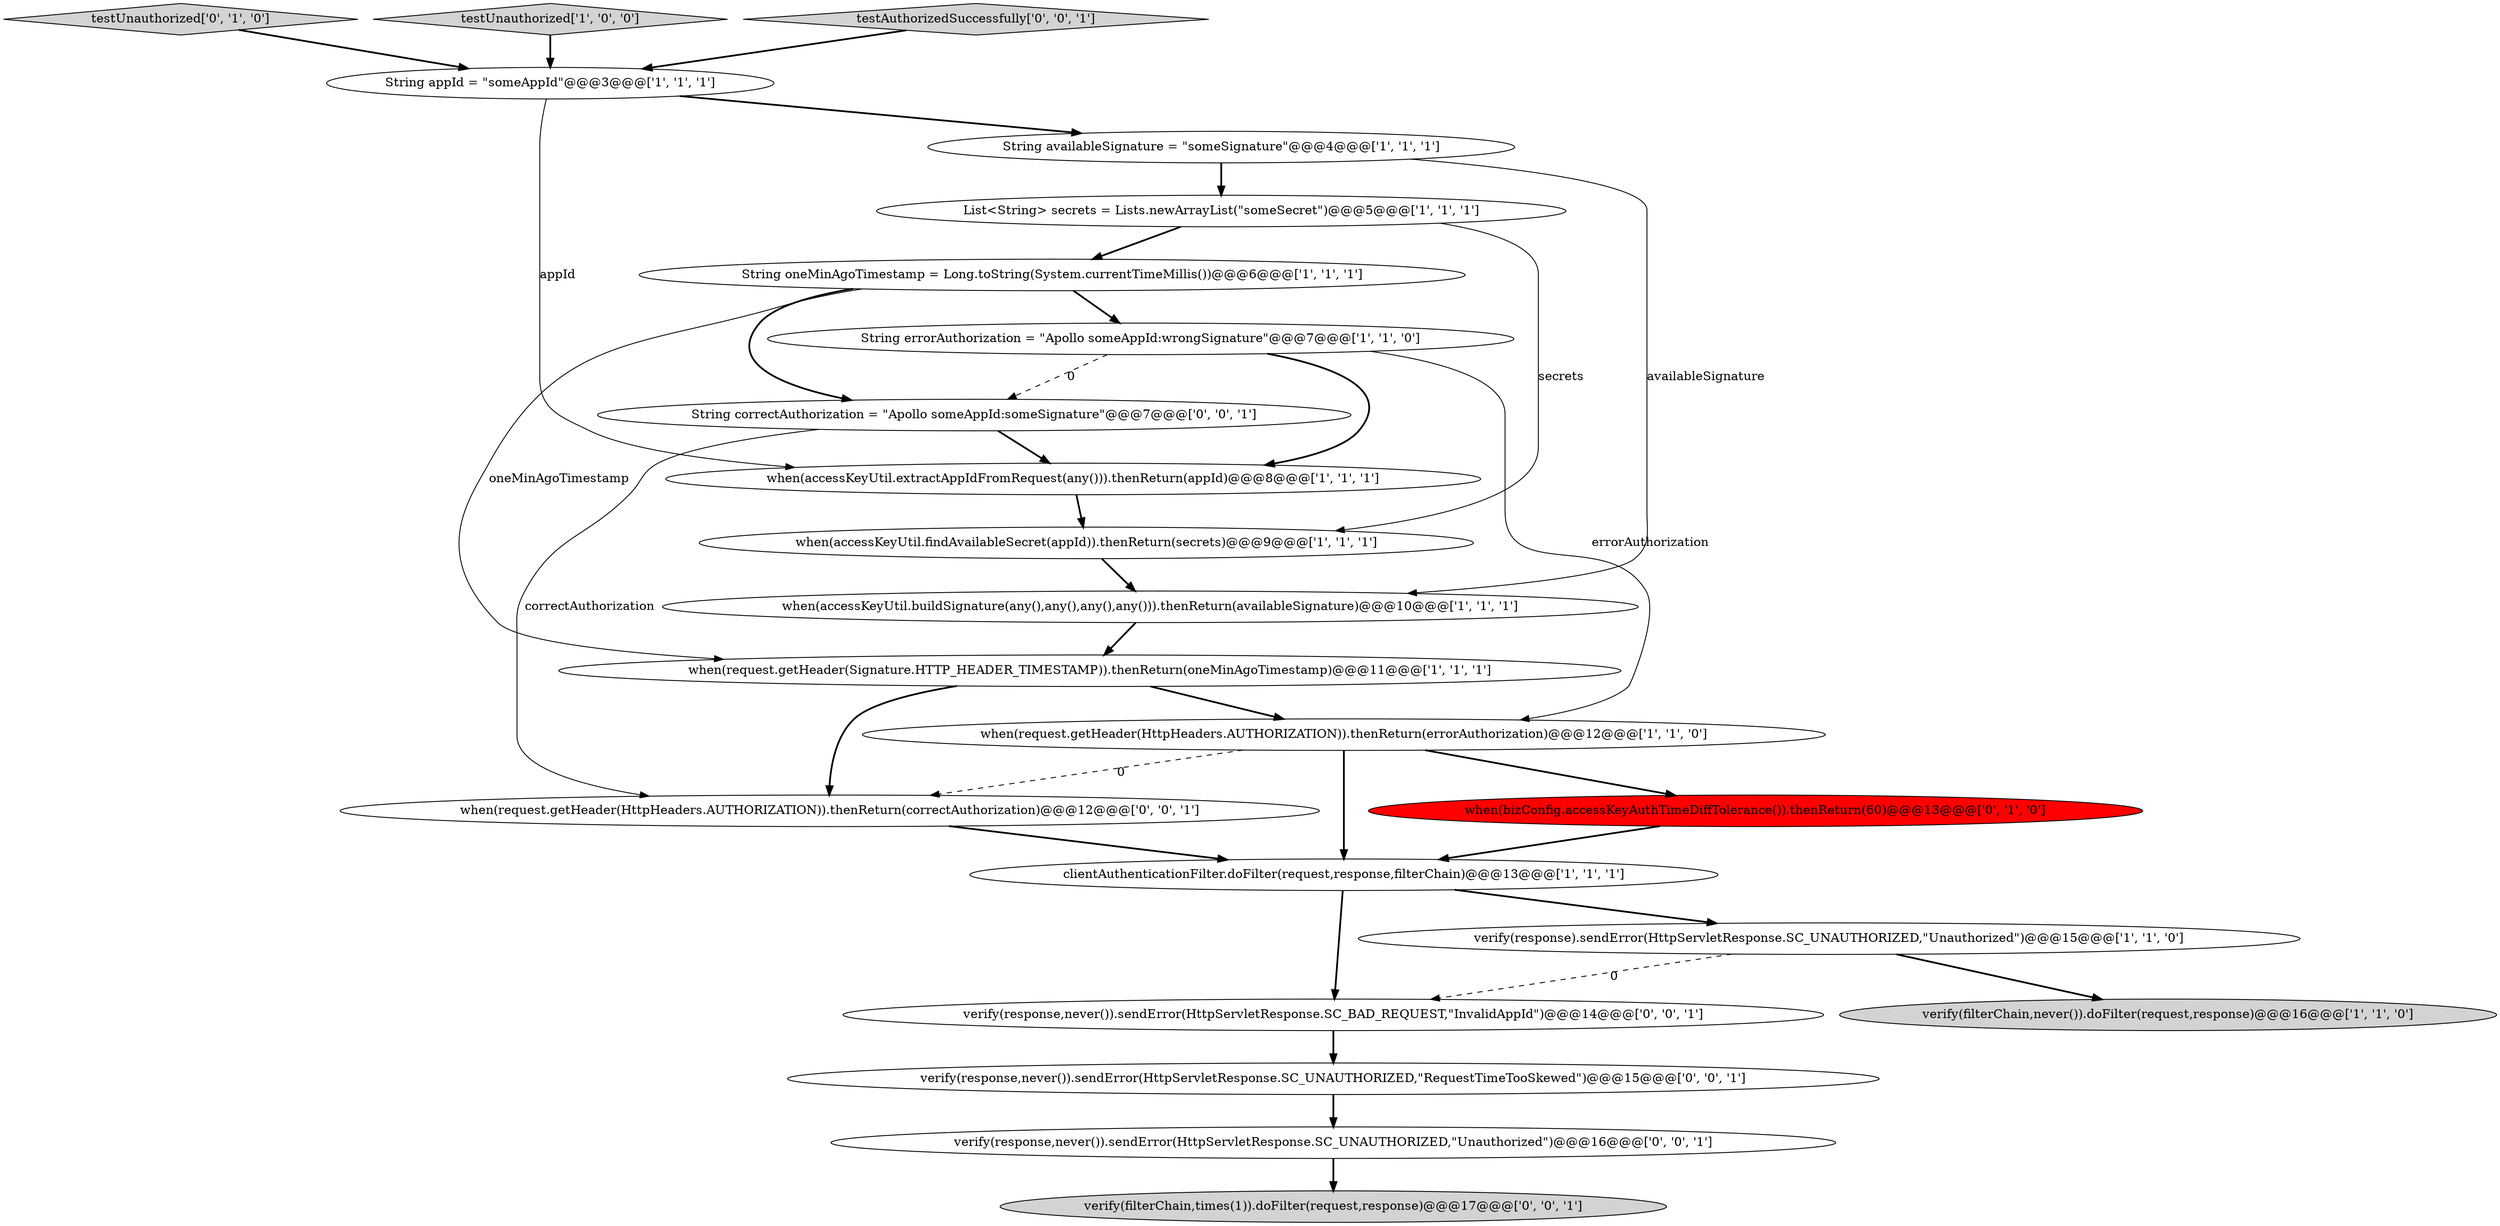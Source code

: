 digraph {
21 [style = filled, label = "String correctAuthorization = \"Apollo someAppId:someSignature\"@@@7@@@['0', '0', '1']", fillcolor = white, shape = ellipse image = "AAA0AAABBB3BBB"];
0 [style = filled, label = "verify(filterChain,never()).doFilter(request,response)@@@16@@@['1', '1', '0']", fillcolor = lightgray, shape = ellipse image = "AAA0AAABBB1BBB"];
10 [style = filled, label = "when(accessKeyUtil.extractAppIdFromRequest(any())).thenReturn(appId)@@@8@@@['1', '1', '1']", fillcolor = white, shape = ellipse image = "AAA0AAABBB1BBB"];
2 [style = filled, label = "String availableSignature = \"someSignature\"@@@4@@@['1', '1', '1']", fillcolor = white, shape = ellipse image = "AAA0AAABBB1BBB"];
6 [style = filled, label = "when(request.getHeader(HttpHeaders.AUTHORIZATION)).thenReturn(errorAuthorization)@@@12@@@['1', '1', '0']", fillcolor = white, shape = ellipse image = "AAA0AAABBB1BBB"];
13 [style = filled, label = "when(accessKeyUtil.findAvailableSecret(appId)).thenReturn(secrets)@@@9@@@['1', '1', '1']", fillcolor = white, shape = ellipse image = "AAA0AAABBB1BBB"];
18 [style = filled, label = "verify(response,never()).sendError(HttpServletResponse.SC_UNAUTHORIZED,\"Unauthorized\")@@@16@@@['0', '0', '1']", fillcolor = white, shape = ellipse image = "AAA0AAABBB3BBB"];
20 [style = filled, label = "verify(filterChain,times(1)).doFilter(request,response)@@@17@@@['0', '0', '1']", fillcolor = lightgray, shape = ellipse image = "AAA0AAABBB3BBB"];
22 [style = filled, label = "when(request.getHeader(HttpHeaders.AUTHORIZATION)).thenReturn(correctAuthorization)@@@12@@@['0', '0', '1']", fillcolor = white, shape = ellipse image = "AAA0AAABBB3BBB"];
12 [style = filled, label = "String errorAuthorization = \"Apollo someAppId:wrongSignature\"@@@7@@@['1', '1', '0']", fillcolor = white, shape = ellipse image = "AAA0AAABBB1BBB"];
11 [style = filled, label = "when(accessKeyUtil.buildSignature(any(),any(),any(),any())).thenReturn(availableSignature)@@@10@@@['1', '1', '1']", fillcolor = white, shape = ellipse image = "AAA0AAABBB1BBB"];
1 [style = filled, label = "when(request.getHeader(Signature.HTTP_HEADER_TIMESTAMP)).thenReturn(oneMinAgoTimestamp)@@@11@@@['1', '1', '1']", fillcolor = white, shape = ellipse image = "AAA0AAABBB1BBB"];
9 [style = filled, label = "String oneMinAgoTimestamp = Long.toString(System.currentTimeMillis())@@@6@@@['1', '1', '1']", fillcolor = white, shape = ellipse image = "AAA0AAABBB1BBB"];
3 [style = filled, label = "clientAuthenticationFilter.doFilter(request,response,filterChain)@@@13@@@['1', '1', '1']", fillcolor = white, shape = ellipse image = "AAA0AAABBB1BBB"];
16 [style = filled, label = "verify(response,never()).sendError(HttpServletResponse.SC_BAD_REQUEST,\"InvalidAppId\")@@@14@@@['0', '0', '1']", fillcolor = white, shape = ellipse image = "AAA0AAABBB3BBB"];
15 [style = filled, label = "testUnauthorized['0', '1', '0']", fillcolor = lightgray, shape = diamond image = "AAA0AAABBB2BBB"];
7 [style = filled, label = "verify(response).sendError(HttpServletResponse.SC_UNAUTHORIZED,\"Unauthorized\")@@@15@@@['1', '1', '0']", fillcolor = white, shape = ellipse image = "AAA0AAABBB1BBB"];
17 [style = filled, label = "verify(response,never()).sendError(HttpServletResponse.SC_UNAUTHORIZED,\"RequestTimeTooSkewed\")@@@15@@@['0', '0', '1']", fillcolor = white, shape = ellipse image = "AAA0AAABBB3BBB"];
5 [style = filled, label = "List<String> secrets = Lists.newArrayList(\"someSecret\")@@@5@@@['1', '1', '1']", fillcolor = white, shape = ellipse image = "AAA0AAABBB1BBB"];
8 [style = filled, label = "testUnauthorized['1', '0', '0']", fillcolor = lightgray, shape = diamond image = "AAA0AAABBB1BBB"];
19 [style = filled, label = "testAuthorizedSuccessfully['0', '0', '1']", fillcolor = lightgray, shape = diamond image = "AAA0AAABBB3BBB"];
14 [style = filled, label = "when(bizConfig.accessKeyAuthTimeDiffTolerance()).thenReturn(60)@@@13@@@['0', '1', '0']", fillcolor = red, shape = ellipse image = "AAA1AAABBB2BBB"];
4 [style = filled, label = "String appId = \"someAppId\"@@@3@@@['1', '1', '1']", fillcolor = white, shape = ellipse image = "AAA0AAABBB1BBB"];
14->3 [style = bold, label=""];
6->3 [style = bold, label=""];
21->10 [style = bold, label=""];
2->11 [style = solid, label="availableSignature"];
5->9 [style = bold, label=""];
11->1 [style = bold, label=""];
4->10 [style = solid, label="appId"];
7->16 [style = dashed, label="0"];
7->0 [style = bold, label=""];
4->2 [style = bold, label=""];
16->17 [style = bold, label=""];
3->16 [style = bold, label=""];
12->6 [style = solid, label="errorAuthorization"];
5->13 [style = solid, label="secrets"];
13->11 [style = bold, label=""];
21->22 [style = solid, label="correctAuthorization"];
12->21 [style = dashed, label="0"];
6->22 [style = dashed, label="0"];
9->1 [style = solid, label="oneMinAgoTimestamp"];
1->22 [style = bold, label=""];
6->14 [style = bold, label=""];
22->3 [style = bold, label=""];
18->20 [style = bold, label=""];
12->10 [style = bold, label=""];
1->6 [style = bold, label=""];
10->13 [style = bold, label=""];
3->7 [style = bold, label=""];
15->4 [style = bold, label=""];
9->21 [style = bold, label=""];
9->12 [style = bold, label=""];
19->4 [style = bold, label=""];
8->4 [style = bold, label=""];
17->18 [style = bold, label=""];
2->5 [style = bold, label=""];
}
